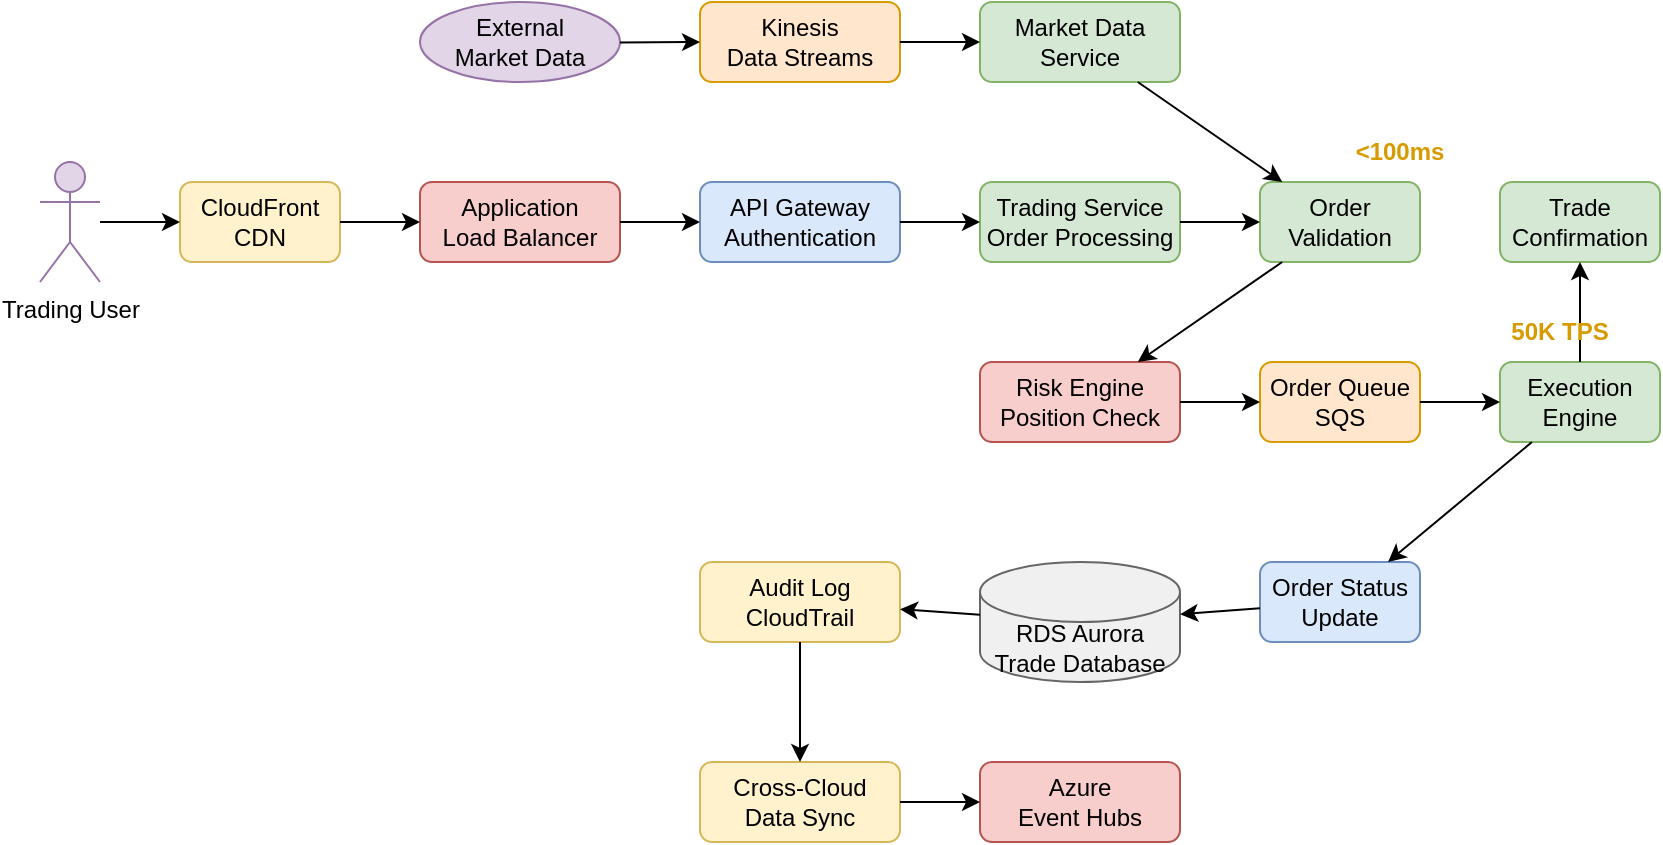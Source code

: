 <mxfile version="22.1.16" type="device">
  <diagram name="Trading Data Flow" id="trading-flow">
    <mxGraphModel dx="1422" dy="794" grid="1" gridSize="10" guides="1" tooltips="1" connect="1" arrows="1" fold="1" page="1" pageScale="1" pageWidth="1169" pageHeight="827" math="0" shadow="0">
      <root>
        <mxCell id="0" />
        <mxCell id="1" parent="0" />
        
        <!-- User -->
        <mxCell id="user" value="Trading User" style="shape=umlActor;verticalLabelPosition=bottom;verticalAlign=top;html=1;fillColor=#e1d5e7;strokeColor=#9673a6;" vertex="1" parent="1">
          <mxGeometry x="50" y="200" width="30" height="60" as="geometry" />
        </mxCell>
        
        <!-- CloudFront -->
        <mxCell id="cloudfront" value="CloudFront&#xa;CDN" style="rounded=1;whiteSpace=wrap;html=1;fillColor=#fff2cc;strokeColor=#d6b656;" vertex="1" parent="1">
          <mxGeometry x="120" y="210" width="80" height="40" as="geometry" />
        </mxCell>
        
        <!-- ALB -->
        <mxCell id="alb" value="Application&#xa;Load Balancer" style="rounded=1;whiteSpace=wrap;html=1;fillColor=#f8cecc;strokeColor=#b85450;" vertex="1" parent="1">
          <mxGeometry x="240" y="210" width="100" height="40" as="geometry" />
        </mxCell>
        
        <!-- API Gateway -->
        <mxCell id="api-gateway" value="API Gateway&#xa;Authentication" style="rounded=1;whiteSpace=wrap;html=1;fillColor=#dae8fc;strokeColor=#6c8ebf;" vertex="1" parent="1">
          <mxGeometry x="380" y="210" width="100" height="40" as="geometry" />
        </mxCell>
        
        <!-- Trading Service -->
        <mxCell id="trading-service" value="Trading Service&#xa;Order Processing" style="rounded=1;whiteSpace=wrap;html=1;fillColor=#d5e8d4;strokeColor=#82b366;" vertex="1" parent="1">
          <mxGeometry x="520" y="210" width="100" height="40" as="geometry" />
        </mxCell>
        
        <!-- Market Data Service -->
        <mxCell id="market-data-service" value="Market Data&#xa;Service" style="rounded=1;whiteSpace=wrap;html=1;fillColor=#d5e8d4;strokeColor=#82b366;" vertex="1" parent="1">
          <mxGeometry x="520" y="120" width="100" height="40" as="geometry" />
        </mxCell>
        
        <!-- Kinesis -->
        <mxCell id="kinesis" value="Kinesis&#xa;Data Streams" style="rounded=1;whiteSpace=wrap;html=1;fillColor=#ffe6cc;strokeColor=#d79b00;" vertex="1" parent="1">
          <mxGeometry x="380" y="120" width="100" height="40" as="geometry" />
        </mxCell>
        
        <!-- Market Data -->
        <mxCell id="market-data" value="External&#xa;Market Data" style="ellipse;whiteSpace=wrap;html=1;fillColor=#e1d5e7;strokeColor=#9673a6;" vertex="1" parent="1">
          <mxGeometry x="240" y="120" width="100" height="40" as="geometry" />
        </mxCell>
        
        <!-- Order Validation -->
        <mxCell id="order-validation" value="Order&#xa;Validation" style="rounded=1;whiteSpace=wrap;html=1;fillColor=#d5e8d4;strokeColor=#82b366;" vertex="1" parent="1">
          <mxGeometry x="660" y="210" width="80" height="40" as="geometry" />
        </mxCell>
        
        <!-- Risk Engine -->
        <mxCell id="risk-engine" value="Risk Engine&#xa;Position Check" style="rounded=1;whiteSpace=wrap;html=1;fillColor=#f8cecc;strokeColor=#b85450;" vertex="1" parent="1">
          <mxGeometry x="520" y="300" width="100" height="40" as="geometry" />
        </mxCell>
        
        <!-- Order Queue -->
        <mxCell id="order-queue" value="Order Queue&#xa;SQS" style="rounded=1;whiteSpace=wrap;html=1;fillColor=#ffe6cc;strokeColor=#d79b00;" vertex="1" parent="1">
          <mxGeometry x="660" y="300" width="80" height="40" as="geometry" />
        </mxCell>
        
        <!-- Execution Engine -->
        <mxCell id="execution-engine" value="Execution&#xa;Engine" style="rounded=1;whiteSpace=wrap;html=1;fillColor=#d5e8d4;strokeColor=#82b366;" vertex="1" parent="1">
          <mxGeometry x="780" y="300" width="80" height="40" as="geometry" />
        </mxCell>
        
        <!-- Database -->
        <mxCell id="database" value="RDS Aurora&#xa;Trade Database" style="shape=cylinder3;whiteSpace=wrap;html=1;boundedLbl=1;backgroundOutline=1;size=15;fillColor=#f0f0f0;strokeColor=#666666;" vertex="1" parent="1">
          <mxGeometry x="520" y="400" width="100" height="60" as="geometry" />
        </mxCell>
        
        <!-- Audit Log -->
        <mxCell id="audit-log" value="Audit Log&#xa;CloudTrail" style="rounded=1;whiteSpace=wrap;html=1;fillColor=#fff2cc;strokeColor=#d6b656;" vertex="1" parent="1">
          <mxGeometry x="380" y="400" width="100" height="40" as="geometry" />
        </mxCell>
        
        <!-- Trade Confirmation -->
        <mxCell id="trade-confirmation" value="Trade&#xa;Confirmation" style="rounded=1;whiteSpace=wrap;html=1;fillColor=#d5e8d4;strokeColor=#82b366;" vertex="1" parent="1">
          <mxGeometry x="780" y="210" width="80" height="40" as="geometry" />
        </mxCell>
        
        <!-- Order Status -->
        <mxCell id="order-status" value="Order Status&#xa;Update" style="rounded=1;whiteSpace=wrap;html=1;fillColor=#dae8fc;strokeColor=#6c8ebf;" vertex="1" parent="1">
          <mxGeometry x="660" y="400" width="80" height="40" as="geometry" />
        </mxCell>
        
        <!-- Cross-Cloud Sync -->
        <mxCell id="cross-cloud-sync" value="Cross-Cloud&#xa;Data Sync" style="rounded=1;whiteSpace=wrap;html=1;fillColor=#fff2cc;strokeColor=#d6b656;" vertex="1" parent="1">
          <mxGeometry x="380" y="500" width="100" height="40" as="geometry" />
        </mxCell>
        
        <!-- Azure Event Hubs -->
        <mxCell id="azure-eventhubs" value="Azure&#xa;Event Hubs" style="rounded=1;whiteSpace=wrap;html=1;fillColor=#f8cecc;strokeColor=#b85450;" vertex="1" parent="1">
          <mxGeometry x="520" y="500" width="100" height="40" as="geometry" />
        </mxCell>
        
        <!-- Flow Arrows -->
        <mxCell id="flow1" value="" style="endArrow=classic;html=1;rounded=0;" edge="1" parent="1" source="user" target="cloudfront">
          <mxGeometry width="50" height="50" relative="1" as="geometry">
            <mxPoint x="90" y="230" as="sourcePoint" />
            <mxPoint x="140" y="180" as="targetPoint" />
          </mxGeometry>
        </mxCell>
        
        <mxCell id="flow2" value="" style="endArrow=classic;html=1;rounded=0;" edge="1" parent="1" source="cloudfront" target="alb">
          <mxGeometry width="50" height="50" relative="1" as="geometry">
            <mxPoint x="200" y="230" as="sourcePoint" />
            <mxPoint x="250" y="180" as="targetPoint" />
          </mxGeometry>
        </mxCell>
        
        <mxCell id="flow3" value="" style="endArrow=classic;html=1;rounded=0;" edge="1" parent="1" source="alb" target="api-gateway">
          <mxGeometry width="50" height="50" relative="1" as="geometry">
            <mxPoint x="340" y="230" as="sourcePoint" />
            <mxPoint x="390" y="180" as="targetPoint" />
          </mxGeometry>
        </mxCell>
        
        <mxCell id="flow4" value="" style="endArrow=classic;html=1;rounded=0;" edge="1" parent="1" source="api-gateway" target="trading-service">
          <mxGeometry width="50" height="50" relative="1" as="geometry">
            <mxPoint x="480" y="230" as="sourcePoint" />
            <mxPoint x="530" y="180" as="targetPoint" />
          </mxGeometry>
        </mxCell>
        
        <mxCell id="flow5" value="" style="endArrow=classic;html=1;rounded=0;" edge="1" parent="1" source="market-data" target="kinesis">
          <mxGeometry width="50" height="50" relative="1" as="geometry">
            <mxPoint x="340" y="140" as="sourcePoint" />
            <mxPoint x="390" y="90" as="targetPoint" />
          </mxGeometry>
        </mxCell>
        
        <mxCell id="flow6" value="" style="endArrow=classic;html=1;rounded=0;" edge="1" parent="1" source="kinesis" target="market-data-service">
          <mxGeometry width="50" height="50" relative="1" as="geometry">
            <mxPoint x="480" y="140" as="sourcePoint" />
            <mxPoint x="530" y="90" as="targetPoint" />
          </mxGeometry>
        </mxCell>
        
        <mxCell id="flow7" value="" style="endArrow=classic;html=1;rounded=0;" edge="1" parent="1" source="market-data-service" target="order-validation">
          <mxGeometry width="50" height="50" relative="1" as="geometry">
            <mxPoint x="620" y="140" as="sourcePoint" />
            <mxPoint x="700" y="200" as="targetPoint" />
          </mxGeometry>
        </mxCell>
        
        <mxCell id="flow8" value="" style="endArrow=classic;html=1;rounded=0;" edge="1" parent="1" source="trading-service" target="order-validation">
          <mxGeometry width="50" height="50" relative="1" as="geometry">
            <mxPoint x="620" y="230" as="sourcePoint" />
            <mxPoint x="670" y="180" as="targetPoint" />
          </mxGeometry>
        </mxCell>
        
        <mxCell id="flow9" value="" style="endArrow=classic;html=1;rounded=0;" edge="1" parent="1" source="order-validation" target="risk-engine">
          <mxGeometry width="50" height="50" relative="1" as="geometry">
            <mxPoint x="700" y="250" as="sourcePoint" />
            <mxPoint x="580" y="300" as="targetPoint" />
          </mxGeometry>
        </mxCell>
        
        <mxCell id="flow10" value="" style="endArrow=classic;html=1;rounded=0;" edge="1" parent="1" source="risk-engine" target="order-queue">
          <mxGeometry width="50" height="50" relative="1" as="geometry">
            <mxPoint x="620" y="320" as="sourcePoint" />
            <mxPoint x="670" y="270" as="targetPoint" />
          </mxGeometry>
        </mxCell>
        
        <mxCell id="flow11" value="" style="endArrow=classic;html=1;rounded=0;" edge="1" parent="1" source="order-queue" target="execution-engine">
          <mxGeometry width="50" height="50" relative="1" as="geometry">
            <mxPoint x="740" y="320" as="sourcePoint" />
            <mxPoint x="790" y="270" as="targetPoint" />
          </mxGeometry>
        </mxCell>
        
        <mxCell id="flow12" value="" style="endArrow=classic;html=1;rounded=0;" edge="1" parent="1" source="execution-engine" target="trade-confirmation">
          <mxGeometry width="50" height="50" relative="1" as="geometry">
            <mxPoint x="820" y="280" as="sourcePoint" />
            <mxPoint x="820" y="250" as="targetPoint" />
          </mxGeometry>
        </mxCell>
        
        <mxCell id="flow13" value="" style="endArrow=classic;html=1;rounded=0;" edge="1" parent="1" source="execution-engine" target="order-status">
          <mxGeometry width="50" height="50" relative="1" as="geometry">
            <mxPoint x="780" y="340" as="sourcePoint" />
            <mxPoint x="720" y="400" as="targetPoint" />
          </mxGeometry>
        </mxCell>
        
        <mxCell id="flow14" value="" style="endArrow=classic;html=1;rounded=0;" edge="1" parent="1" source="order-status" target="database">
          <mxGeometry width="50" height="50" relative="1" as="geometry">
            <mxPoint x="660" y="420" as="sourcePoint" />
            <mxPoint x="620" y="430" as="targetPoint" />
          </mxGeometry>
        </mxCell>
        
        <mxCell id="flow15" value="" style="endArrow=classic;html=1;rounded=0;" edge="1" parent="1" source="database" target="audit-log">
          <mxGeometry width="50" height="50" relative="1" as="geometry">
            <mxPoint x="520" y="430" as="sourcePoint" />
            <mxPoint x="480" y="420" as="targetPoint" />
          </mxGeometry>
        </mxCell>
        
        <mxCell id="flow16" value="" style="endArrow=classic;html=1;rounded=0;" edge="1" parent="1" source="audit-log" target="cross-cloud-sync">
          <mxGeometry width="50" height="50" relative="1" as="geometry">
            <mxPoint x="430" y="440" as="sourcePoint" />
            <mxPoint x="430" y="500" as="targetPoint" />
          </mxGeometry>
        </mxCell>
        
        <mxCell id="flow17" value="" style="endArrow=classic;html=1;rounded=0;" edge="1" parent="1" source="cross-cloud-sync" target="azure-eventhubs">
          <mxGeometry width="50" height="50" relative="1" as="geometry">
            <mxPoint x="480" y="520" as="sourcePoint" />
            <mxPoint x="530" y="470" as="targetPoint" />
          </mxGeometry>
        </mxCell>
        
        <!-- Labels -->
        <mxCell id="latency-label" value="&lt;100ms" style="text;html=1;strokeColor=none;fillColor=none;align=center;verticalAlign=middle;whiteSpace=wrap;rounded=0;fontColor=#d79b00;fontStyle=1;" vertex="1" parent="1">
          <mxGeometry x="700" y="180" width="60" height="30" as="geometry" />
        </mxCell>
        
        <mxCell id="throughput-label" value="50K TPS" style="text;html=1;strokeColor=none;fillColor=none;align=center;verticalAlign=middle;whiteSpace=wrap;rounded=0;fontColor=#d79b00;fontStyle=1;" vertex="1" parent="1">
          <mxGeometry x="780" y="270" width="60" height="30" as="geometry" />
        </mxCell>
        
      </root>
    </mxGraphModel>
  </diagram>
</mxfile>
